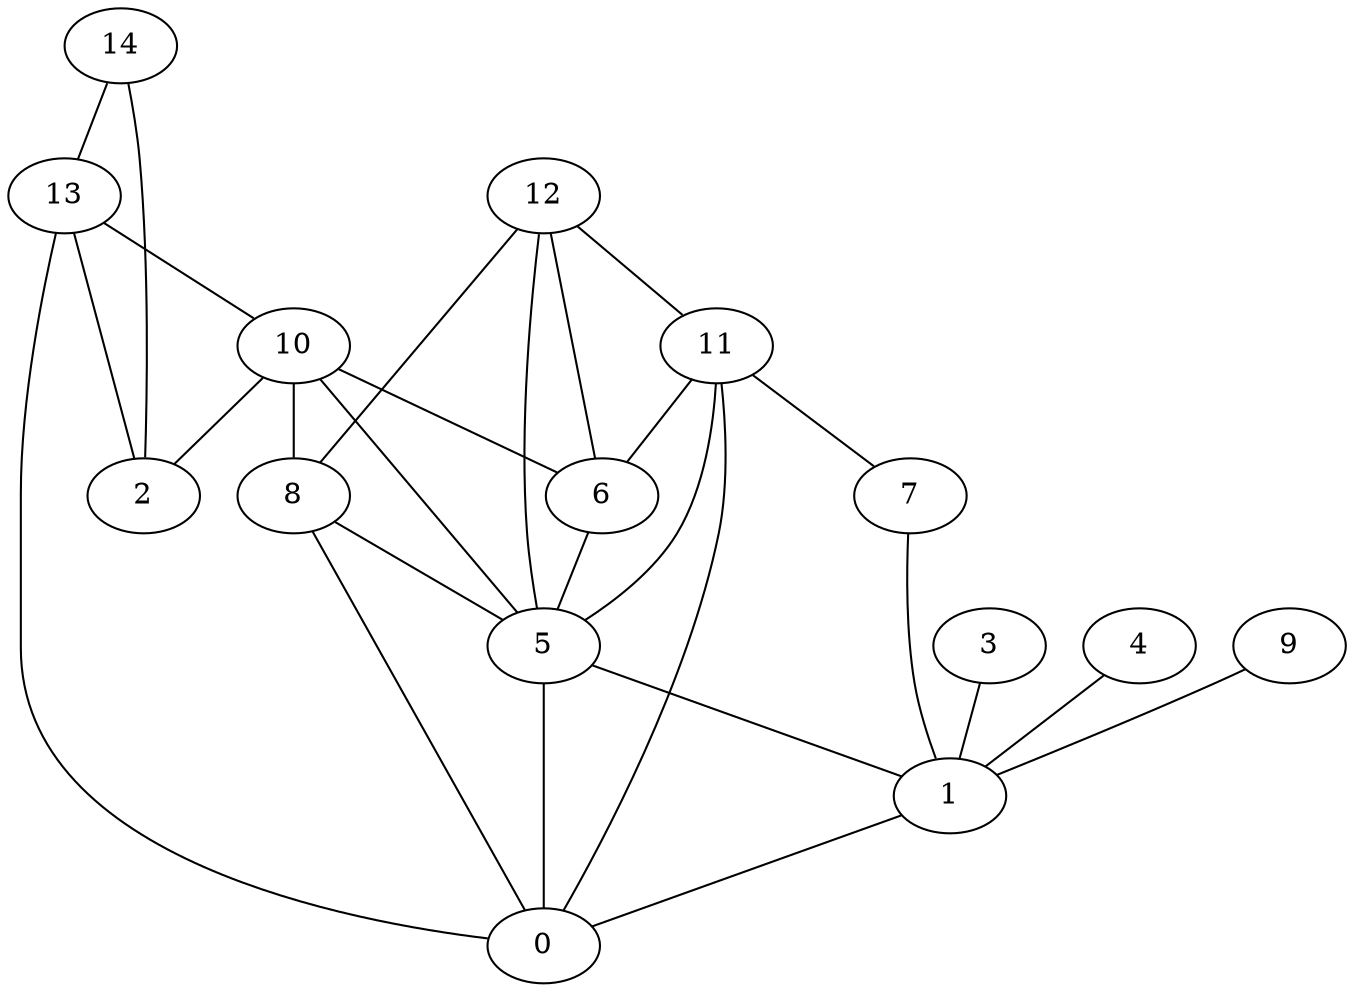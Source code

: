 digraph "sensornet-topology" {
label = "";
rankdir="BT";"0"->"1" [arrowhead = "both"] 
"0"->"5" [arrowhead = "both"] 
"0"->"8" [arrowhead = "both"] 
"0"->"11" [arrowhead = "both"] 
"0"->"13" [arrowhead = "both"] 
"1"->"3" [arrowhead = "both"] 
"1"->"4" [arrowhead = "both"] 
"1"->"5" [arrowhead = "both"] 
"1"->"7" [arrowhead = "both"] 
"1"->"9" [arrowhead = "both"] 
"2"->"10" [arrowhead = "both"] 
"2"->"13" [arrowhead = "both"] 
"2"->"14" [arrowhead = "both"] 
"5"->"6" [arrowhead = "both"] 
"5"->"8" [arrowhead = "both"] 
"5"->"10" [arrowhead = "both"] 
"5"->"11" [arrowhead = "both"] 
"5"->"12" [arrowhead = "both"] 
"6"->"10" [arrowhead = "both"] 
"6"->"11" [arrowhead = "both"] 
"6"->"12" [arrowhead = "both"] 
"7"->"11" [arrowhead = "both"] 
"8"->"10" [arrowhead = "both"] 
"8"->"12" [arrowhead = "both"] 
"10"->"13" [arrowhead = "both"] 
"11"->"12" [arrowhead = "both"] 
"13"->"14" [arrowhead = "both"] 
}